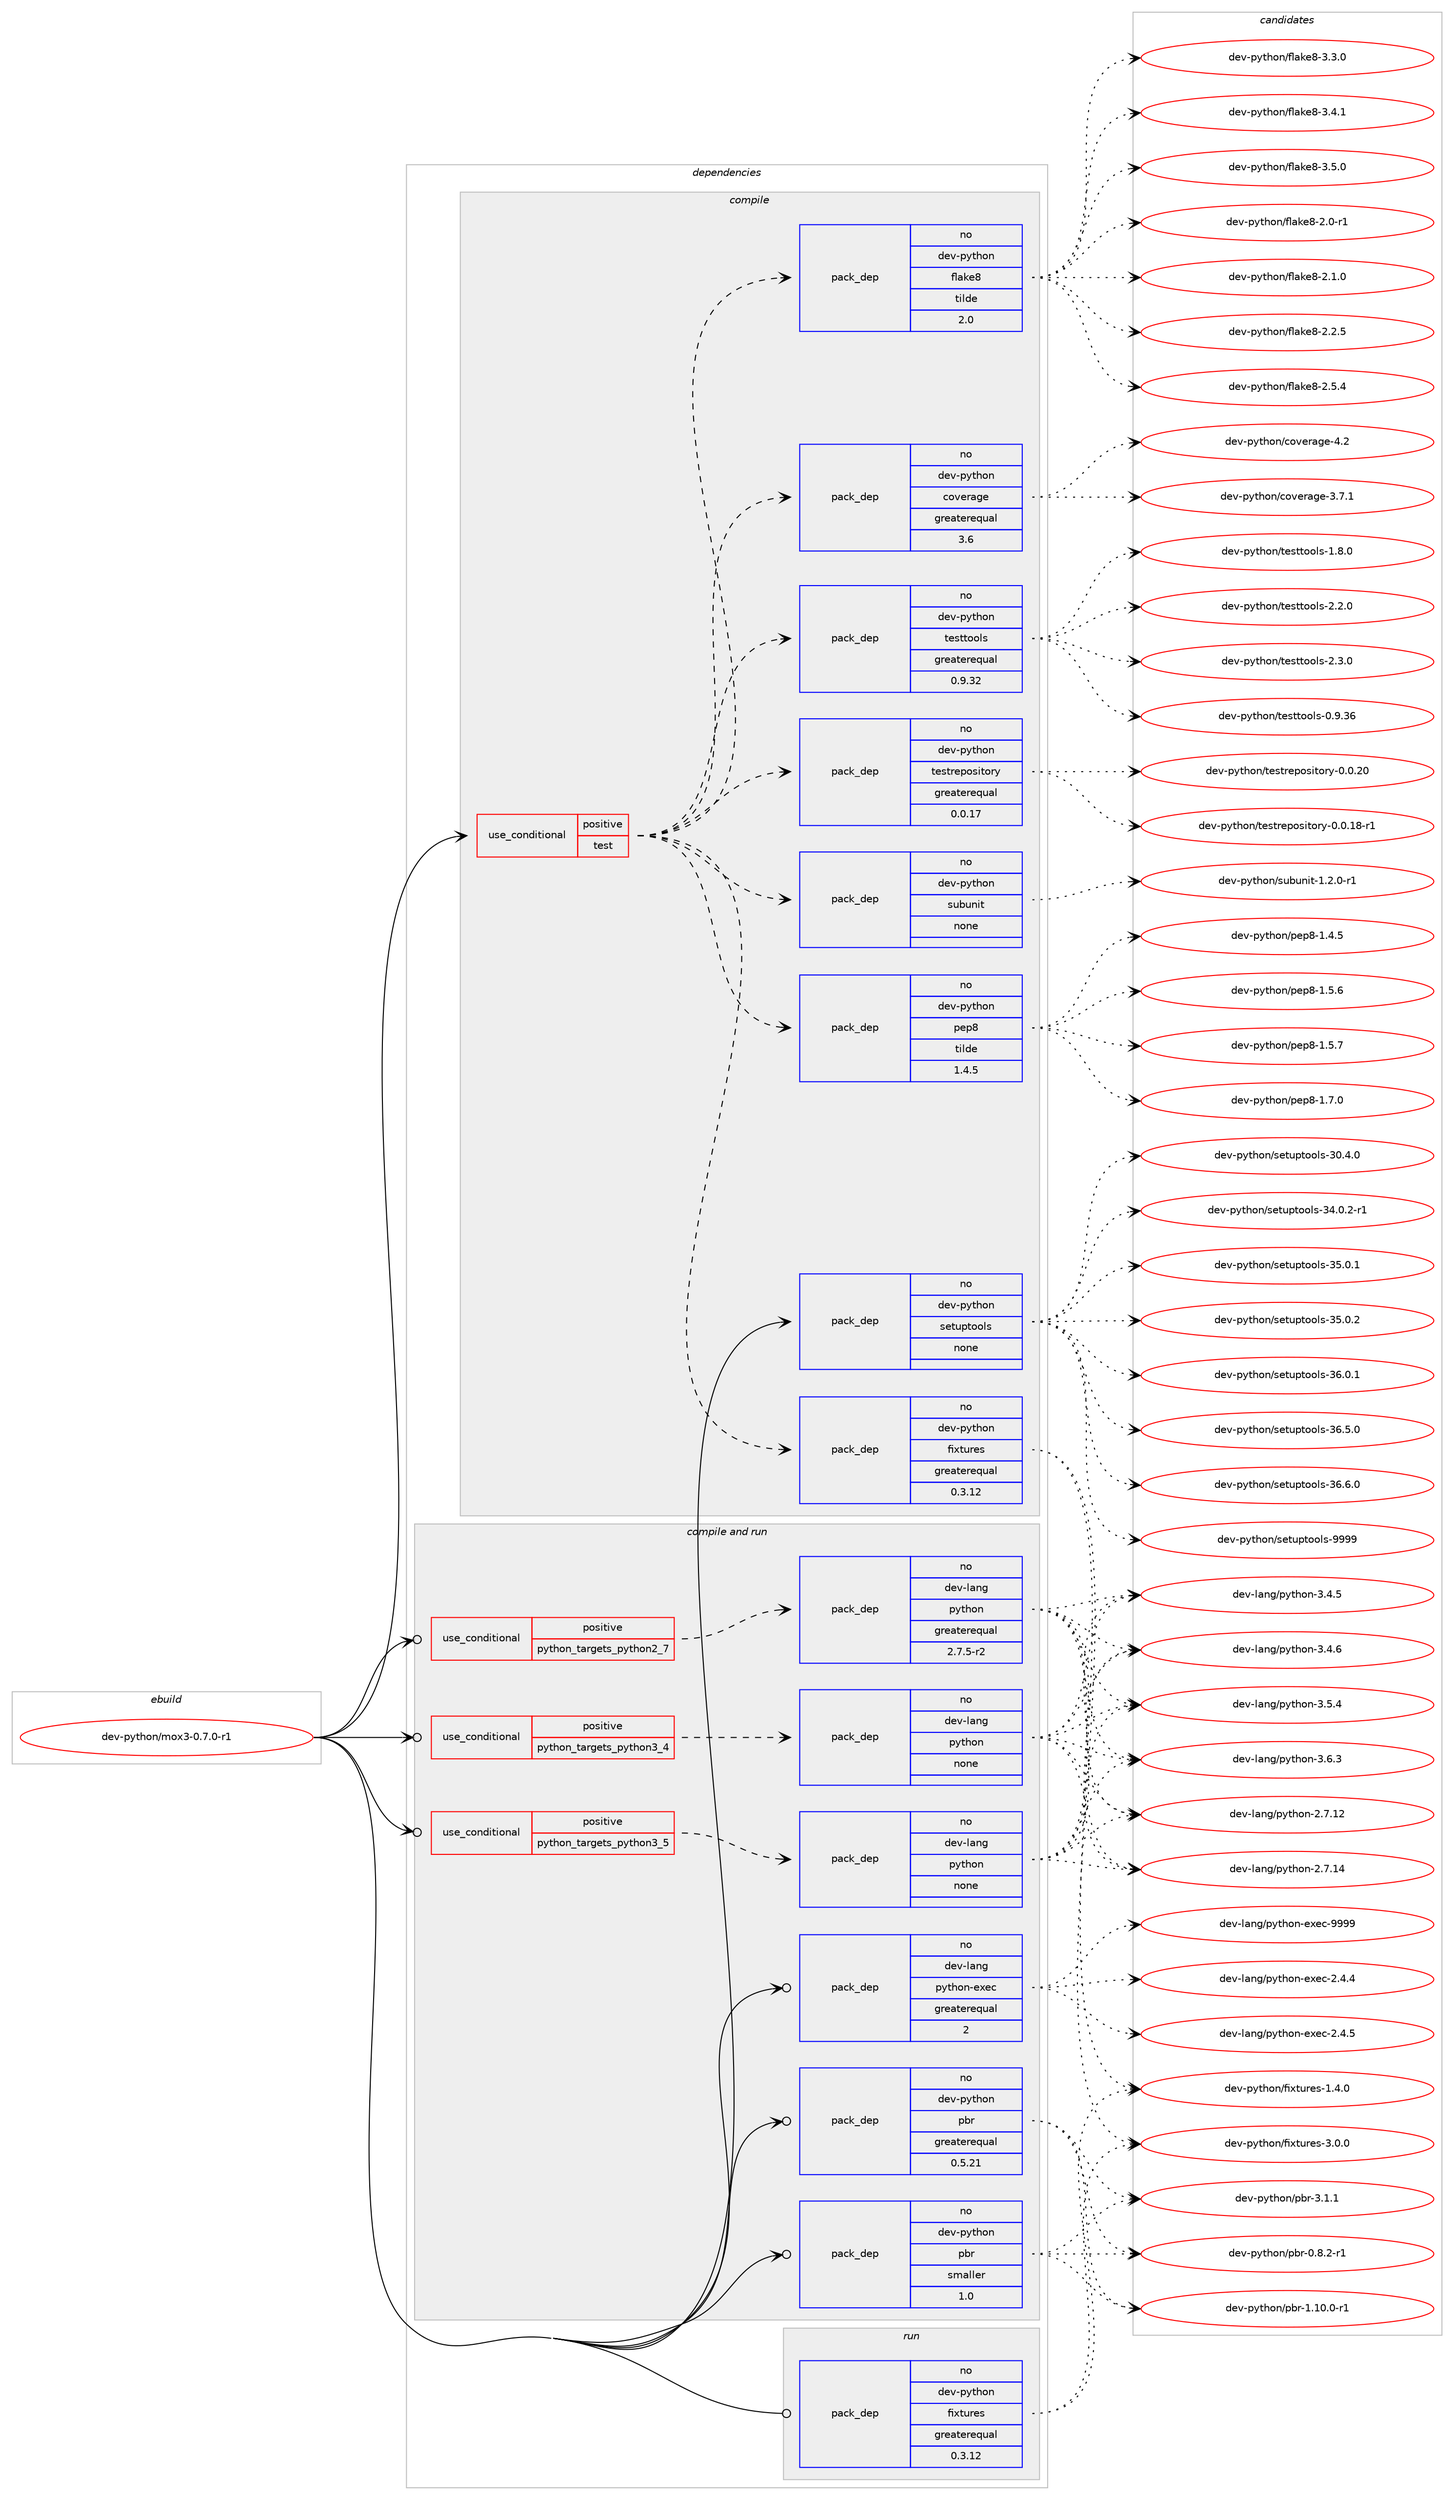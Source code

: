 digraph prolog {

# *************
# Graph options
# *************

newrank=true;
concentrate=true;
compound=true;
graph [rankdir=LR,fontname=Helvetica,fontsize=10,ranksep=1.5];#, ranksep=2.5, nodesep=0.2];
edge  [arrowhead=vee];
node  [fontname=Helvetica,fontsize=10];

# **********
# The ebuild
# **********

subgraph cluster_leftcol {
color=gray;
rank=same;
label=<<i>ebuild</i>>;
id [label="dev-python/mox3-0.7.0-r1", color=red, width=4, href="../dev-python/mox3-0.7.0-r1.svg"];
}

# ****************
# The dependencies
# ****************

subgraph cluster_midcol {
color=gray;
label=<<i>dependencies</i>>;
subgraph cluster_compile {
fillcolor="#eeeeee";
style=filled;
label=<<i>compile</i>>;
subgraph cond35678 {
dependency166819 [label=<<TABLE BORDER="0" CELLBORDER="1" CELLSPACING="0" CELLPADDING="4"><TR><TD ROWSPAN="3" CELLPADDING="10">use_conditional</TD></TR><TR><TD>positive</TD></TR><TR><TD>test</TD></TR></TABLE>>, shape=none, color=red];
subgraph pack127286 {
dependency166820 [label=<<TABLE BORDER="0" CELLBORDER="1" CELLSPACING="0" CELLPADDING="4" WIDTH="220"><TR><TD ROWSPAN="6" CELLPADDING="30">pack_dep</TD></TR><TR><TD WIDTH="110">no</TD></TR><TR><TD>dev-python</TD></TR><TR><TD>fixtures</TD></TR><TR><TD>greaterequal</TD></TR><TR><TD>0.3.12</TD></TR></TABLE>>, shape=none, color=blue];
}
dependency166819:e -> dependency166820:w [weight=20,style="dashed",arrowhead="vee"];
subgraph pack127287 {
dependency166821 [label=<<TABLE BORDER="0" CELLBORDER="1" CELLSPACING="0" CELLPADDING="4" WIDTH="220"><TR><TD ROWSPAN="6" CELLPADDING="30">pack_dep</TD></TR><TR><TD WIDTH="110">no</TD></TR><TR><TD>dev-python</TD></TR><TR><TD>coverage</TD></TR><TR><TD>greaterequal</TD></TR><TR><TD>3.6</TD></TR></TABLE>>, shape=none, color=blue];
}
dependency166819:e -> dependency166821:w [weight=20,style="dashed",arrowhead="vee"];
subgraph pack127288 {
dependency166822 [label=<<TABLE BORDER="0" CELLBORDER="1" CELLSPACING="0" CELLPADDING="4" WIDTH="220"><TR><TD ROWSPAN="6" CELLPADDING="30">pack_dep</TD></TR><TR><TD WIDTH="110">no</TD></TR><TR><TD>dev-python</TD></TR><TR><TD>flake8</TD></TR><TR><TD>tilde</TD></TR><TR><TD>2.0</TD></TR></TABLE>>, shape=none, color=blue];
}
dependency166819:e -> dependency166822:w [weight=20,style="dashed",arrowhead="vee"];
subgraph pack127289 {
dependency166823 [label=<<TABLE BORDER="0" CELLBORDER="1" CELLSPACING="0" CELLPADDING="4" WIDTH="220"><TR><TD ROWSPAN="6" CELLPADDING="30">pack_dep</TD></TR><TR><TD WIDTH="110">no</TD></TR><TR><TD>dev-python</TD></TR><TR><TD>pep8</TD></TR><TR><TD>tilde</TD></TR><TR><TD>1.4.5</TD></TR></TABLE>>, shape=none, color=blue];
}
dependency166819:e -> dependency166823:w [weight=20,style="dashed",arrowhead="vee"];
subgraph pack127290 {
dependency166824 [label=<<TABLE BORDER="0" CELLBORDER="1" CELLSPACING="0" CELLPADDING="4" WIDTH="220"><TR><TD ROWSPAN="6" CELLPADDING="30">pack_dep</TD></TR><TR><TD WIDTH="110">no</TD></TR><TR><TD>dev-python</TD></TR><TR><TD>subunit</TD></TR><TR><TD>none</TD></TR><TR><TD></TD></TR></TABLE>>, shape=none, color=blue];
}
dependency166819:e -> dependency166824:w [weight=20,style="dashed",arrowhead="vee"];
subgraph pack127291 {
dependency166825 [label=<<TABLE BORDER="0" CELLBORDER="1" CELLSPACING="0" CELLPADDING="4" WIDTH="220"><TR><TD ROWSPAN="6" CELLPADDING="30">pack_dep</TD></TR><TR><TD WIDTH="110">no</TD></TR><TR><TD>dev-python</TD></TR><TR><TD>testrepository</TD></TR><TR><TD>greaterequal</TD></TR><TR><TD>0.0.17</TD></TR></TABLE>>, shape=none, color=blue];
}
dependency166819:e -> dependency166825:w [weight=20,style="dashed",arrowhead="vee"];
subgraph pack127292 {
dependency166826 [label=<<TABLE BORDER="0" CELLBORDER="1" CELLSPACING="0" CELLPADDING="4" WIDTH="220"><TR><TD ROWSPAN="6" CELLPADDING="30">pack_dep</TD></TR><TR><TD WIDTH="110">no</TD></TR><TR><TD>dev-python</TD></TR><TR><TD>testtools</TD></TR><TR><TD>greaterequal</TD></TR><TR><TD>0.9.32</TD></TR></TABLE>>, shape=none, color=blue];
}
dependency166819:e -> dependency166826:w [weight=20,style="dashed",arrowhead="vee"];
}
id:e -> dependency166819:w [weight=20,style="solid",arrowhead="vee"];
subgraph pack127293 {
dependency166827 [label=<<TABLE BORDER="0" CELLBORDER="1" CELLSPACING="0" CELLPADDING="4" WIDTH="220"><TR><TD ROWSPAN="6" CELLPADDING="30">pack_dep</TD></TR><TR><TD WIDTH="110">no</TD></TR><TR><TD>dev-python</TD></TR><TR><TD>setuptools</TD></TR><TR><TD>none</TD></TR><TR><TD></TD></TR></TABLE>>, shape=none, color=blue];
}
id:e -> dependency166827:w [weight=20,style="solid",arrowhead="vee"];
}
subgraph cluster_compileandrun {
fillcolor="#eeeeee";
style=filled;
label=<<i>compile and run</i>>;
subgraph cond35679 {
dependency166828 [label=<<TABLE BORDER="0" CELLBORDER="1" CELLSPACING="0" CELLPADDING="4"><TR><TD ROWSPAN="3" CELLPADDING="10">use_conditional</TD></TR><TR><TD>positive</TD></TR><TR><TD>python_targets_python2_7</TD></TR></TABLE>>, shape=none, color=red];
subgraph pack127294 {
dependency166829 [label=<<TABLE BORDER="0" CELLBORDER="1" CELLSPACING="0" CELLPADDING="4" WIDTH="220"><TR><TD ROWSPAN="6" CELLPADDING="30">pack_dep</TD></TR><TR><TD WIDTH="110">no</TD></TR><TR><TD>dev-lang</TD></TR><TR><TD>python</TD></TR><TR><TD>greaterequal</TD></TR><TR><TD>2.7.5-r2</TD></TR></TABLE>>, shape=none, color=blue];
}
dependency166828:e -> dependency166829:w [weight=20,style="dashed",arrowhead="vee"];
}
id:e -> dependency166828:w [weight=20,style="solid",arrowhead="odotvee"];
subgraph cond35680 {
dependency166830 [label=<<TABLE BORDER="0" CELLBORDER="1" CELLSPACING="0" CELLPADDING="4"><TR><TD ROWSPAN="3" CELLPADDING="10">use_conditional</TD></TR><TR><TD>positive</TD></TR><TR><TD>python_targets_python3_4</TD></TR></TABLE>>, shape=none, color=red];
subgraph pack127295 {
dependency166831 [label=<<TABLE BORDER="0" CELLBORDER="1" CELLSPACING="0" CELLPADDING="4" WIDTH="220"><TR><TD ROWSPAN="6" CELLPADDING="30">pack_dep</TD></TR><TR><TD WIDTH="110">no</TD></TR><TR><TD>dev-lang</TD></TR><TR><TD>python</TD></TR><TR><TD>none</TD></TR><TR><TD></TD></TR></TABLE>>, shape=none, color=blue];
}
dependency166830:e -> dependency166831:w [weight=20,style="dashed",arrowhead="vee"];
}
id:e -> dependency166830:w [weight=20,style="solid",arrowhead="odotvee"];
subgraph cond35681 {
dependency166832 [label=<<TABLE BORDER="0" CELLBORDER="1" CELLSPACING="0" CELLPADDING="4"><TR><TD ROWSPAN="3" CELLPADDING="10">use_conditional</TD></TR><TR><TD>positive</TD></TR><TR><TD>python_targets_python3_5</TD></TR></TABLE>>, shape=none, color=red];
subgraph pack127296 {
dependency166833 [label=<<TABLE BORDER="0" CELLBORDER="1" CELLSPACING="0" CELLPADDING="4" WIDTH="220"><TR><TD ROWSPAN="6" CELLPADDING="30">pack_dep</TD></TR><TR><TD WIDTH="110">no</TD></TR><TR><TD>dev-lang</TD></TR><TR><TD>python</TD></TR><TR><TD>none</TD></TR><TR><TD></TD></TR></TABLE>>, shape=none, color=blue];
}
dependency166832:e -> dependency166833:w [weight=20,style="dashed",arrowhead="vee"];
}
id:e -> dependency166832:w [weight=20,style="solid",arrowhead="odotvee"];
subgraph pack127297 {
dependency166834 [label=<<TABLE BORDER="0" CELLBORDER="1" CELLSPACING="0" CELLPADDING="4" WIDTH="220"><TR><TD ROWSPAN="6" CELLPADDING="30">pack_dep</TD></TR><TR><TD WIDTH="110">no</TD></TR><TR><TD>dev-lang</TD></TR><TR><TD>python-exec</TD></TR><TR><TD>greaterequal</TD></TR><TR><TD>2</TD></TR></TABLE>>, shape=none, color=blue];
}
id:e -> dependency166834:w [weight=20,style="solid",arrowhead="odotvee"];
subgraph pack127298 {
dependency166835 [label=<<TABLE BORDER="0" CELLBORDER="1" CELLSPACING="0" CELLPADDING="4" WIDTH="220"><TR><TD ROWSPAN="6" CELLPADDING="30">pack_dep</TD></TR><TR><TD WIDTH="110">no</TD></TR><TR><TD>dev-python</TD></TR><TR><TD>pbr</TD></TR><TR><TD>greaterequal</TD></TR><TR><TD>0.5.21</TD></TR></TABLE>>, shape=none, color=blue];
}
id:e -> dependency166835:w [weight=20,style="solid",arrowhead="odotvee"];
subgraph pack127299 {
dependency166836 [label=<<TABLE BORDER="0" CELLBORDER="1" CELLSPACING="0" CELLPADDING="4" WIDTH="220"><TR><TD ROWSPAN="6" CELLPADDING="30">pack_dep</TD></TR><TR><TD WIDTH="110">no</TD></TR><TR><TD>dev-python</TD></TR><TR><TD>pbr</TD></TR><TR><TD>smaller</TD></TR><TR><TD>1.0</TD></TR></TABLE>>, shape=none, color=blue];
}
id:e -> dependency166836:w [weight=20,style="solid",arrowhead="odotvee"];
}
subgraph cluster_run {
fillcolor="#eeeeee";
style=filled;
label=<<i>run</i>>;
subgraph pack127300 {
dependency166837 [label=<<TABLE BORDER="0" CELLBORDER="1" CELLSPACING="0" CELLPADDING="4" WIDTH="220"><TR><TD ROWSPAN="6" CELLPADDING="30">pack_dep</TD></TR><TR><TD WIDTH="110">no</TD></TR><TR><TD>dev-python</TD></TR><TR><TD>fixtures</TD></TR><TR><TD>greaterequal</TD></TR><TR><TD>0.3.12</TD></TR></TABLE>>, shape=none, color=blue];
}
id:e -> dependency166837:w [weight=20,style="solid",arrowhead="odot"];
}
}

# **************
# The candidates
# **************

subgraph cluster_choices {
rank=same;
color=gray;
label=<<i>candidates</i>>;

subgraph choice127286 {
color=black;
nodesep=1;
choice1001011184511212111610411111047102105120116117114101115454946524648 [label="dev-python/fixtures-1.4.0", color=red, width=4,href="../dev-python/fixtures-1.4.0.svg"];
choice1001011184511212111610411111047102105120116117114101115455146484648 [label="dev-python/fixtures-3.0.0", color=red, width=4,href="../dev-python/fixtures-3.0.0.svg"];
dependency166820:e -> choice1001011184511212111610411111047102105120116117114101115454946524648:w [style=dotted,weight="100"];
dependency166820:e -> choice1001011184511212111610411111047102105120116117114101115455146484648:w [style=dotted,weight="100"];
}
subgraph choice127287 {
color=black;
nodesep=1;
choice10010111845112121116104111110479911111810111497103101455146554649 [label="dev-python/coverage-3.7.1", color=red, width=4,href="../dev-python/coverage-3.7.1.svg"];
choice1001011184511212111610411111047991111181011149710310145524650 [label="dev-python/coverage-4.2", color=red, width=4,href="../dev-python/coverage-4.2.svg"];
dependency166821:e -> choice10010111845112121116104111110479911111810111497103101455146554649:w [style=dotted,weight="100"];
dependency166821:e -> choice1001011184511212111610411111047991111181011149710310145524650:w [style=dotted,weight="100"];
}
subgraph choice127288 {
color=black;
nodesep=1;
choice10010111845112121116104111110471021089710710156455046484511449 [label="dev-python/flake8-2.0-r1", color=red, width=4,href="../dev-python/flake8-2.0-r1.svg"];
choice10010111845112121116104111110471021089710710156455046494648 [label="dev-python/flake8-2.1.0", color=red, width=4,href="../dev-python/flake8-2.1.0.svg"];
choice10010111845112121116104111110471021089710710156455046504653 [label="dev-python/flake8-2.2.5", color=red, width=4,href="../dev-python/flake8-2.2.5.svg"];
choice10010111845112121116104111110471021089710710156455046534652 [label="dev-python/flake8-2.5.4", color=red, width=4,href="../dev-python/flake8-2.5.4.svg"];
choice10010111845112121116104111110471021089710710156455146514648 [label="dev-python/flake8-3.3.0", color=red, width=4,href="../dev-python/flake8-3.3.0.svg"];
choice10010111845112121116104111110471021089710710156455146524649 [label="dev-python/flake8-3.4.1", color=red, width=4,href="../dev-python/flake8-3.4.1.svg"];
choice10010111845112121116104111110471021089710710156455146534648 [label="dev-python/flake8-3.5.0", color=red, width=4,href="../dev-python/flake8-3.5.0.svg"];
dependency166822:e -> choice10010111845112121116104111110471021089710710156455046484511449:w [style=dotted,weight="100"];
dependency166822:e -> choice10010111845112121116104111110471021089710710156455046494648:w [style=dotted,weight="100"];
dependency166822:e -> choice10010111845112121116104111110471021089710710156455046504653:w [style=dotted,weight="100"];
dependency166822:e -> choice10010111845112121116104111110471021089710710156455046534652:w [style=dotted,weight="100"];
dependency166822:e -> choice10010111845112121116104111110471021089710710156455146514648:w [style=dotted,weight="100"];
dependency166822:e -> choice10010111845112121116104111110471021089710710156455146524649:w [style=dotted,weight="100"];
dependency166822:e -> choice10010111845112121116104111110471021089710710156455146534648:w [style=dotted,weight="100"];
}
subgraph choice127289 {
color=black;
nodesep=1;
choice100101118451121211161041111104711210111256454946524653 [label="dev-python/pep8-1.4.5", color=red, width=4,href="../dev-python/pep8-1.4.5.svg"];
choice100101118451121211161041111104711210111256454946534654 [label="dev-python/pep8-1.5.6", color=red, width=4,href="../dev-python/pep8-1.5.6.svg"];
choice100101118451121211161041111104711210111256454946534655 [label="dev-python/pep8-1.5.7", color=red, width=4,href="../dev-python/pep8-1.5.7.svg"];
choice100101118451121211161041111104711210111256454946554648 [label="dev-python/pep8-1.7.0", color=red, width=4,href="../dev-python/pep8-1.7.0.svg"];
dependency166823:e -> choice100101118451121211161041111104711210111256454946524653:w [style=dotted,weight="100"];
dependency166823:e -> choice100101118451121211161041111104711210111256454946534654:w [style=dotted,weight="100"];
dependency166823:e -> choice100101118451121211161041111104711210111256454946534655:w [style=dotted,weight="100"];
dependency166823:e -> choice100101118451121211161041111104711210111256454946554648:w [style=dotted,weight="100"];
}
subgraph choice127290 {
color=black;
nodesep=1;
choice1001011184511212111610411111047115117981171101051164549465046484511449 [label="dev-python/subunit-1.2.0-r1", color=red, width=4,href="../dev-python/subunit-1.2.0-r1.svg"];
dependency166824:e -> choice1001011184511212111610411111047115117981171101051164549465046484511449:w [style=dotted,weight="100"];
}
subgraph choice127291 {
color=black;
nodesep=1;
choice1001011184511212111610411111047116101115116114101112111115105116111114121454846484649564511449 [label="dev-python/testrepository-0.0.18-r1", color=red, width=4,href="../dev-python/testrepository-0.0.18-r1.svg"];
choice100101118451121211161041111104711610111511611410111211111510511611111412145484648465048 [label="dev-python/testrepository-0.0.20", color=red, width=4,href="../dev-python/testrepository-0.0.20.svg"];
dependency166825:e -> choice1001011184511212111610411111047116101115116114101112111115105116111114121454846484649564511449:w [style=dotted,weight="100"];
dependency166825:e -> choice100101118451121211161041111104711610111511611410111211111510511611111412145484648465048:w [style=dotted,weight="100"];
}
subgraph choice127292 {
color=black;
nodesep=1;
choice100101118451121211161041111104711610111511611611111110811545484657465154 [label="dev-python/testtools-0.9.36", color=red, width=4,href="../dev-python/testtools-0.9.36.svg"];
choice1001011184511212111610411111047116101115116116111111108115454946564648 [label="dev-python/testtools-1.8.0", color=red, width=4,href="../dev-python/testtools-1.8.0.svg"];
choice1001011184511212111610411111047116101115116116111111108115455046504648 [label="dev-python/testtools-2.2.0", color=red, width=4,href="../dev-python/testtools-2.2.0.svg"];
choice1001011184511212111610411111047116101115116116111111108115455046514648 [label="dev-python/testtools-2.3.0", color=red, width=4,href="../dev-python/testtools-2.3.0.svg"];
dependency166826:e -> choice100101118451121211161041111104711610111511611611111110811545484657465154:w [style=dotted,weight="100"];
dependency166826:e -> choice1001011184511212111610411111047116101115116116111111108115454946564648:w [style=dotted,weight="100"];
dependency166826:e -> choice1001011184511212111610411111047116101115116116111111108115455046504648:w [style=dotted,weight="100"];
dependency166826:e -> choice1001011184511212111610411111047116101115116116111111108115455046514648:w [style=dotted,weight="100"];
}
subgraph choice127293 {
color=black;
nodesep=1;
choice100101118451121211161041111104711510111611711211611111110811545514846524648 [label="dev-python/setuptools-30.4.0", color=red, width=4,href="../dev-python/setuptools-30.4.0.svg"];
choice1001011184511212111610411111047115101116117112116111111108115455152464846504511449 [label="dev-python/setuptools-34.0.2-r1", color=red, width=4,href="../dev-python/setuptools-34.0.2-r1.svg"];
choice100101118451121211161041111104711510111611711211611111110811545515346484649 [label="dev-python/setuptools-35.0.1", color=red, width=4,href="../dev-python/setuptools-35.0.1.svg"];
choice100101118451121211161041111104711510111611711211611111110811545515346484650 [label="dev-python/setuptools-35.0.2", color=red, width=4,href="../dev-python/setuptools-35.0.2.svg"];
choice100101118451121211161041111104711510111611711211611111110811545515446484649 [label="dev-python/setuptools-36.0.1", color=red, width=4,href="../dev-python/setuptools-36.0.1.svg"];
choice100101118451121211161041111104711510111611711211611111110811545515446534648 [label="dev-python/setuptools-36.5.0", color=red, width=4,href="../dev-python/setuptools-36.5.0.svg"];
choice100101118451121211161041111104711510111611711211611111110811545515446544648 [label="dev-python/setuptools-36.6.0", color=red, width=4,href="../dev-python/setuptools-36.6.0.svg"];
choice10010111845112121116104111110471151011161171121161111111081154557575757 [label="dev-python/setuptools-9999", color=red, width=4,href="../dev-python/setuptools-9999.svg"];
dependency166827:e -> choice100101118451121211161041111104711510111611711211611111110811545514846524648:w [style=dotted,weight="100"];
dependency166827:e -> choice1001011184511212111610411111047115101116117112116111111108115455152464846504511449:w [style=dotted,weight="100"];
dependency166827:e -> choice100101118451121211161041111104711510111611711211611111110811545515346484649:w [style=dotted,weight="100"];
dependency166827:e -> choice100101118451121211161041111104711510111611711211611111110811545515346484650:w [style=dotted,weight="100"];
dependency166827:e -> choice100101118451121211161041111104711510111611711211611111110811545515446484649:w [style=dotted,weight="100"];
dependency166827:e -> choice100101118451121211161041111104711510111611711211611111110811545515446534648:w [style=dotted,weight="100"];
dependency166827:e -> choice100101118451121211161041111104711510111611711211611111110811545515446544648:w [style=dotted,weight="100"];
dependency166827:e -> choice10010111845112121116104111110471151011161171121161111111081154557575757:w [style=dotted,weight="100"];
}
subgraph choice127294 {
color=black;
nodesep=1;
choice10010111845108971101034711212111610411111045504655464950 [label="dev-lang/python-2.7.12", color=red, width=4,href="../dev-lang/python-2.7.12.svg"];
choice10010111845108971101034711212111610411111045504655464952 [label="dev-lang/python-2.7.14", color=red, width=4,href="../dev-lang/python-2.7.14.svg"];
choice100101118451089711010347112121116104111110455146524653 [label="dev-lang/python-3.4.5", color=red, width=4,href="../dev-lang/python-3.4.5.svg"];
choice100101118451089711010347112121116104111110455146524654 [label="dev-lang/python-3.4.6", color=red, width=4,href="../dev-lang/python-3.4.6.svg"];
choice100101118451089711010347112121116104111110455146534652 [label="dev-lang/python-3.5.4", color=red, width=4,href="../dev-lang/python-3.5.4.svg"];
choice100101118451089711010347112121116104111110455146544651 [label="dev-lang/python-3.6.3", color=red, width=4,href="../dev-lang/python-3.6.3.svg"];
dependency166829:e -> choice10010111845108971101034711212111610411111045504655464950:w [style=dotted,weight="100"];
dependency166829:e -> choice10010111845108971101034711212111610411111045504655464952:w [style=dotted,weight="100"];
dependency166829:e -> choice100101118451089711010347112121116104111110455146524653:w [style=dotted,weight="100"];
dependency166829:e -> choice100101118451089711010347112121116104111110455146524654:w [style=dotted,weight="100"];
dependency166829:e -> choice100101118451089711010347112121116104111110455146534652:w [style=dotted,weight="100"];
dependency166829:e -> choice100101118451089711010347112121116104111110455146544651:w [style=dotted,weight="100"];
}
subgraph choice127295 {
color=black;
nodesep=1;
choice10010111845108971101034711212111610411111045504655464950 [label="dev-lang/python-2.7.12", color=red, width=4,href="../dev-lang/python-2.7.12.svg"];
choice10010111845108971101034711212111610411111045504655464952 [label="dev-lang/python-2.7.14", color=red, width=4,href="../dev-lang/python-2.7.14.svg"];
choice100101118451089711010347112121116104111110455146524653 [label="dev-lang/python-3.4.5", color=red, width=4,href="../dev-lang/python-3.4.5.svg"];
choice100101118451089711010347112121116104111110455146524654 [label="dev-lang/python-3.4.6", color=red, width=4,href="../dev-lang/python-3.4.6.svg"];
choice100101118451089711010347112121116104111110455146534652 [label="dev-lang/python-3.5.4", color=red, width=4,href="../dev-lang/python-3.5.4.svg"];
choice100101118451089711010347112121116104111110455146544651 [label="dev-lang/python-3.6.3", color=red, width=4,href="../dev-lang/python-3.6.3.svg"];
dependency166831:e -> choice10010111845108971101034711212111610411111045504655464950:w [style=dotted,weight="100"];
dependency166831:e -> choice10010111845108971101034711212111610411111045504655464952:w [style=dotted,weight="100"];
dependency166831:e -> choice100101118451089711010347112121116104111110455146524653:w [style=dotted,weight="100"];
dependency166831:e -> choice100101118451089711010347112121116104111110455146524654:w [style=dotted,weight="100"];
dependency166831:e -> choice100101118451089711010347112121116104111110455146534652:w [style=dotted,weight="100"];
dependency166831:e -> choice100101118451089711010347112121116104111110455146544651:w [style=dotted,weight="100"];
}
subgraph choice127296 {
color=black;
nodesep=1;
choice10010111845108971101034711212111610411111045504655464950 [label="dev-lang/python-2.7.12", color=red, width=4,href="../dev-lang/python-2.7.12.svg"];
choice10010111845108971101034711212111610411111045504655464952 [label="dev-lang/python-2.7.14", color=red, width=4,href="../dev-lang/python-2.7.14.svg"];
choice100101118451089711010347112121116104111110455146524653 [label="dev-lang/python-3.4.5", color=red, width=4,href="../dev-lang/python-3.4.5.svg"];
choice100101118451089711010347112121116104111110455146524654 [label="dev-lang/python-3.4.6", color=red, width=4,href="../dev-lang/python-3.4.6.svg"];
choice100101118451089711010347112121116104111110455146534652 [label="dev-lang/python-3.5.4", color=red, width=4,href="../dev-lang/python-3.5.4.svg"];
choice100101118451089711010347112121116104111110455146544651 [label="dev-lang/python-3.6.3", color=red, width=4,href="../dev-lang/python-3.6.3.svg"];
dependency166833:e -> choice10010111845108971101034711212111610411111045504655464950:w [style=dotted,weight="100"];
dependency166833:e -> choice10010111845108971101034711212111610411111045504655464952:w [style=dotted,weight="100"];
dependency166833:e -> choice100101118451089711010347112121116104111110455146524653:w [style=dotted,weight="100"];
dependency166833:e -> choice100101118451089711010347112121116104111110455146524654:w [style=dotted,weight="100"];
dependency166833:e -> choice100101118451089711010347112121116104111110455146534652:w [style=dotted,weight="100"];
dependency166833:e -> choice100101118451089711010347112121116104111110455146544651:w [style=dotted,weight="100"];
}
subgraph choice127297 {
color=black;
nodesep=1;
choice1001011184510897110103471121211161041111104510112010199455046524652 [label="dev-lang/python-exec-2.4.4", color=red, width=4,href="../dev-lang/python-exec-2.4.4.svg"];
choice1001011184510897110103471121211161041111104510112010199455046524653 [label="dev-lang/python-exec-2.4.5", color=red, width=4,href="../dev-lang/python-exec-2.4.5.svg"];
choice10010111845108971101034711212111610411111045101120101994557575757 [label="dev-lang/python-exec-9999", color=red, width=4,href="../dev-lang/python-exec-9999.svg"];
dependency166834:e -> choice1001011184510897110103471121211161041111104510112010199455046524652:w [style=dotted,weight="100"];
dependency166834:e -> choice1001011184510897110103471121211161041111104510112010199455046524653:w [style=dotted,weight="100"];
dependency166834:e -> choice10010111845108971101034711212111610411111045101120101994557575757:w [style=dotted,weight="100"];
}
subgraph choice127298 {
color=black;
nodesep=1;
choice1001011184511212111610411111047112981144548465646504511449 [label="dev-python/pbr-0.8.2-r1", color=red, width=4,href="../dev-python/pbr-0.8.2-r1.svg"];
choice100101118451121211161041111104711298114454946494846484511449 [label="dev-python/pbr-1.10.0-r1", color=red, width=4,href="../dev-python/pbr-1.10.0-r1.svg"];
choice100101118451121211161041111104711298114455146494649 [label="dev-python/pbr-3.1.1", color=red, width=4,href="../dev-python/pbr-3.1.1.svg"];
dependency166835:e -> choice1001011184511212111610411111047112981144548465646504511449:w [style=dotted,weight="100"];
dependency166835:e -> choice100101118451121211161041111104711298114454946494846484511449:w [style=dotted,weight="100"];
dependency166835:e -> choice100101118451121211161041111104711298114455146494649:w [style=dotted,weight="100"];
}
subgraph choice127299 {
color=black;
nodesep=1;
choice1001011184511212111610411111047112981144548465646504511449 [label="dev-python/pbr-0.8.2-r1", color=red, width=4,href="../dev-python/pbr-0.8.2-r1.svg"];
choice100101118451121211161041111104711298114454946494846484511449 [label="dev-python/pbr-1.10.0-r1", color=red, width=4,href="../dev-python/pbr-1.10.0-r1.svg"];
choice100101118451121211161041111104711298114455146494649 [label="dev-python/pbr-3.1.1", color=red, width=4,href="../dev-python/pbr-3.1.1.svg"];
dependency166836:e -> choice1001011184511212111610411111047112981144548465646504511449:w [style=dotted,weight="100"];
dependency166836:e -> choice100101118451121211161041111104711298114454946494846484511449:w [style=dotted,weight="100"];
dependency166836:e -> choice100101118451121211161041111104711298114455146494649:w [style=dotted,weight="100"];
}
subgraph choice127300 {
color=black;
nodesep=1;
choice1001011184511212111610411111047102105120116117114101115454946524648 [label="dev-python/fixtures-1.4.0", color=red, width=4,href="../dev-python/fixtures-1.4.0.svg"];
choice1001011184511212111610411111047102105120116117114101115455146484648 [label="dev-python/fixtures-3.0.0", color=red, width=4,href="../dev-python/fixtures-3.0.0.svg"];
dependency166837:e -> choice1001011184511212111610411111047102105120116117114101115454946524648:w [style=dotted,weight="100"];
dependency166837:e -> choice1001011184511212111610411111047102105120116117114101115455146484648:w [style=dotted,weight="100"];
}
}

}

